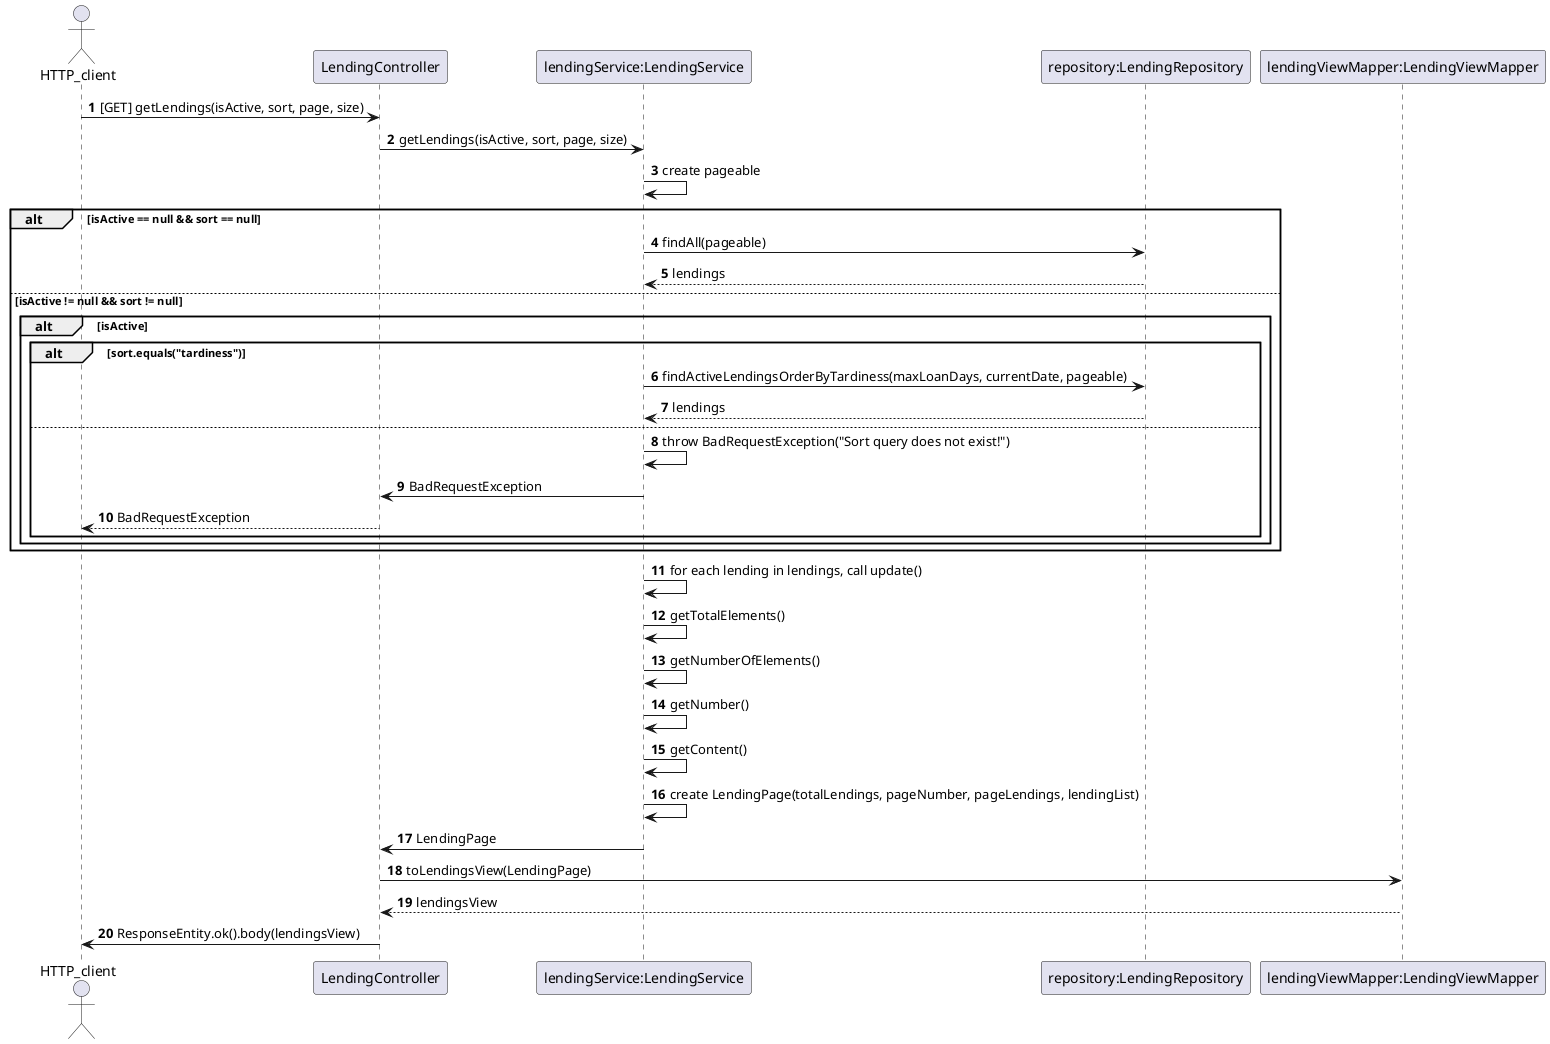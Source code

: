 @startuml

autonumber
actor HTTP_client as User
participant LendingController as Controller
participant "lendingService:LendingService" as Service
participant "repository:LendingRepository" as Repo
participant "lendingViewMapper:LendingViewMapper" as Mapper

User -> Controller: [GET] getLendings(isActive, sort, page, size)
Controller -> Service: getLendings(isActive, sort, page, size)

Service -> Service: create pageable
alt isActive == null && sort == null
    Service -> Repo: findAll(pageable)
    Repo --> Service: lendings
else isActive != null && sort != null
    alt isActive
        alt sort.equals("tardiness")
            Service -> Repo: findActiveLendingsOrderByTardiness(maxLoanDays, currentDate, pageable)
            Repo --> Service: lendings
        else
            Service -> Service: throw BadRequestException("Sort query does not exist!")
            Service -> Controller: BadRequestException
            Controller --> User: BadRequestException
        end
    end
end

Service -> Service: for each lending in lendings, call update()
Service -> Service: getTotalElements()
Service -> Service: getNumberOfElements()
Service -> Service: getNumber()
Service -> Service: getContent()
Service -> Service: create LendingPage(totalLendings, pageNumber, pageLendings, lendingList)
Service -> Controller: LendingPage

Controller -> Mapper: toLendingsView(LendingPage)
Mapper --> Controller: lendingsView
Controller -> User: ResponseEntity.ok().body(lendingsView)

@enduml
